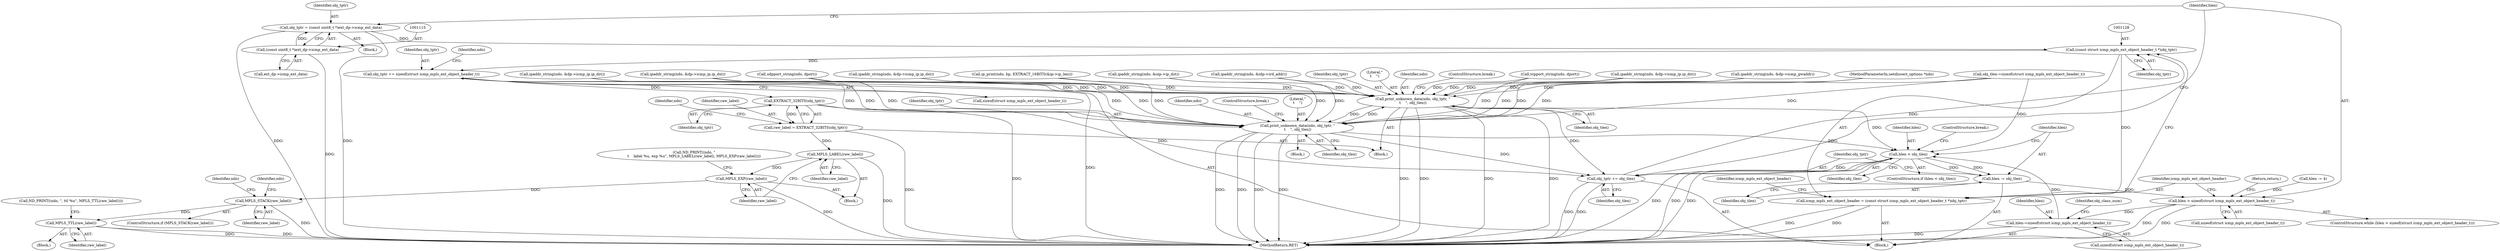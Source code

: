 digraph "0_tcpdump_2b62d1dda41590db29368ec7ba5f4faf3464765a@pointer" {
"1001112" [label="(Call,obj_tptr = (const uint8_t *)ext_dp->icmp_ext_data)"];
"1001114" [label="(Call,(const uint8_t *)ext_dp->icmp_ext_data)"];
"1001127" [label="(Call,(const struct icmp_mpls_ext_object_header_t *)obj_tptr)"];
"1001125" [label="(Call,icmp_mpls_ext_object_header = (const struct icmp_mpls_ext_object_header_t *)obj_tptr)"];
"1001149" [label="(Call,obj_tptr += sizeof(struct icmp_mpls_ext_object_header_t))"];
"1001201" [label="(Call,EXTRACT_32BITS(obj_tptr))"];
"1001199" [label="(Call,raw_label = EXTRACT_32BITS(obj_tptr))"];
"1001209" [label="(Call,MPLS_LABEL(raw_label))"];
"1001211" [label="(Call,MPLS_EXP(raw_label))"];
"1001214" [label="(Call,MPLS_STACK(raw_label))"];
"1001225" [label="(Call,MPLS_TTL(raw_label))"];
"1001251" [label="(Call,obj_tptr += obj_tlen)"];
"1001229" [label="(Call,print_unknown_data(ndo, obj_tptr, \"\n\t    \", obj_tlen))"];
"1001237" [label="(Call,print_unknown_data(ndo, obj_tptr, \"\n\t    \", obj_tlen))"];
"1001244" [label="(Call,hlen < obj_tlen)"];
"1001248" [label="(Call,hlen -= obj_tlen)"];
"1001120" [label="(Call,hlen > sizeof(struct icmp_mpls_ext_object_header_t))"];
"1001168" [label="(Call,hlen-=sizeof(struct icmp_mpls_ext_object_header_t))"];
"1001243" [label="(ControlStructure,if (hlen < obj_tlen))"];
"1001168" [label="(Call,hlen-=sizeof(struct icmp_mpls_ext_object_header_t))"];
"1000311" [label="(Call,udpport_string(ndo, dport))"];
"1001238" [label="(Identifier,ndo)"];
"1001121" [label="(Identifier,hlen)"];
"1001250" [label="(Identifier,obj_tlen)"];
"1001248" [label="(Call,hlen -= obj_tlen)"];
"1001223" [label="(Block,)"];
"1001155" [label="(Identifier,ndo)"];
"1001242" [label="(ControlStructure,break;)"];
"1001260" [label="(MethodReturn,RET)"];
"1001215" [label="(Identifier,raw_label)"];
"1001208" [label="(Block,)"];
"1001122" [label="(Call,sizeof(struct icmp_mpls_ext_object_header_t))"];
"1001237" [label="(Call,print_unknown_data(ndo, obj_tptr, \"\n\t    \", obj_tlen))"];
"1001231" [label="(Identifier,obj_tptr)"];
"1001211" [label="(Call,MPLS_EXP(raw_label))"];
"1000383" [label="(Call,ipaddr_string(ndo, &dp->icmp_ip.ip_dst))"];
"1001214" [label="(Call,MPLS_STACK(raw_label))"];
"1001114" [label="(Call,(const uint8_t *)ext_dp->icmp_ext_data)"];
"1001199" [label="(Call,raw_label = EXTRACT_32BITS(obj_tptr))"];
"1001132" [label="(Identifier,icmp_mpls_ext_object_header)"];
"1001220" [label="(Call,ND_PRINT((ndo, \", ttl %u\", MPLS_TTL(raw_label))))"];
"1001202" [label="(Identifier,obj_tptr)"];
"1001246" [label="(Identifier,obj_tlen)"];
"1001124" [label="(Block,)"];
"1001201" [label="(Call,EXTRACT_32BITS(obj_tptr))"];
"1001193" [label="(Block,)"];
"1001183" [label="(Call,obj_tlen-=sizeof(struct icmp_mpls_ext_object_header_t))"];
"1001252" [label="(Identifier,obj_tptr)"];
"1001251" [label="(Call,obj_tptr += obj_tlen)"];
"1000110" [label="(MethodParameterIn,netdissect_options *ndo)"];
"1001150" [label="(Identifier,obj_tptr)"];
"1001210" [label="(Identifier,raw_label)"];
"1001241" [label="(Identifier,obj_tlen)"];
"1001113" [label="(Identifier,obj_tptr)"];
"1001126" [label="(Identifier,icmp_mpls_ext_object_header)"];
"1001213" [label="(ControlStructure,if (MPLS_STACK(raw_label)))"];
"1001169" [label="(Identifier,hlen)"];
"1000959" [label="(Call,ip_print(ndo, bp, EXTRACT_16BITS(&ip->ip_len)))"];
"1000221" [label="(Call,ipaddr_string(ndo, &dp->icmp_ip.ip_dst))"];
"1001151" [label="(Call,sizeof(struct icmp_mpls_ext_object_header_t))"];
"1001232" [label="(Literal,\"\n\t    \")"];
"1000408" [label="(Call,ipaddr_string(ndo, &dp->icmp_ip.ip_dst))"];
"1000293" [label="(Call,tcpport_string(ndo, dport))"];
"1001203" [label="(Call,ND_PRINT((ndo, \"\n\t    label %u, exp %u\", MPLS_LABEL(raw_label), MPLS_EXP(raw_label))))"];
"1001240" [label="(Literal,\"\n\t    \")"];
"1001218" [label="(Identifier,ndo)"];
"1001254" [label="(Return,return;)"];
"1000323" [label="(Call,ipaddr_string(ndo, &oip->ip_dst))"];
"1000365" [label="(Call,ipaddr_string(ndo, &dp->icmp_ip.ip_dst))"];
"1001253" [label="(Identifier,obj_tlen)"];
"1001209" [label="(Call,MPLS_LABEL(raw_label))"];
"1001205" [label="(Identifier,ndo)"];
"1001245" [label="(Identifier,hlen)"];
"1001233" [label="(Identifier,obj_tlen)"];
"1001119" [label="(ControlStructure,while (hlen > sizeof(struct icmp_mpls_ext_object_header_t)))"];
"1001225" [label="(Call,MPLS_TTL(raw_label))"];
"1001125" [label="(Call,icmp_mpls_ext_object_header = (const struct icmp_mpls_ext_object_header_t *)obj_tptr)"];
"1001200" [label="(Identifier,raw_label)"];
"1001189" [label="(Block,)"];
"1001230" [label="(Identifier,ndo)"];
"1001212" [label="(Identifier,raw_label)"];
"1001234" [label="(ControlStructure,break;)"];
"1001247" [label="(ControlStructure,break;)"];
"1001149" [label="(Call,obj_tptr += sizeof(struct icmp_mpls_ext_object_header_t))"];
"1001109" [label="(Call,hlen -= 4)"];
"1001116" [label="(Call,ext_dp->icmp_ext_data)"];
"1001127" [label="(Call,(const struct icmp_mpls_ext_object_header_t *)obj_tptr)"];
"1001239" [label="(Identifier,obj_tptr)"];
"1001222" [label="(Identifier,ndo)"];
"1001244" [label="(Call,hlen < obj_tlen)"];
"1000987" [label="(Block,)"];
"1001249" [label="(Identifier,hlen)"];
"1001120" [label="(Call,hlen > sizeof(struct icmp_mpls_ext_object_header_t))"];
"1001175" [label="(Identifier,obj_class_num)"];
"1001170" [label="(Call,sizeof(struct icmp_mpls_ext_object_header_t))"];
"1000656" [label="(Call,ipaddr_string(ndo, &idp->ird_addr))"];
"1001229" [label="(Call,print_unknown_data(ndo, obj_tptr, \"\n\t    \", obj_tlen))"];
"1001129" [label="(Identifier,obj_tptr)"];
"1001226" [label="(Identifier,raw_label)"];
"1001112" [label="(Call,obj_tptr = (const uint8_t *)ext_dp->icmp_ext_data)"];
"1000448" [label="(Call,ipaddr_string(ndo, &dp->icmp_gwaddr))"];
"1001112" -> "1000987"  [label="AST: "];
"1001112" -> "1001114"  [label="CFG: "];
"1001113" -> "1001112"  [label="AST: "];
"1001114" -> "1001112"  [label="AST: "];
"1001121" -> "1001112"  [label="CFG: "];
"1001112" -> "1001260"  [label="DDG: "];
"1001112" -> "1001260"  [label="DDG: "];
"1001114" -> "1001112"  [label="DDG: "];
"1001112" -> "1001127"  [label="DDG: "];
"1001114" -> "1001116"  [label="CFG: "];
"1001115" -> "1001114"  [label="AST: "];
"1001116" -> "1001114"  [label="AST: "];
"1001114" -> "1001260"  [label="DDG: "];
"1001127" -> "1001125"  [label="AST: "];
"1001127" -> "1001129"  [label="CFG: "];
"1001128" -> "1001127"  [label="AST: "];
"1001129" -> "1001127"  [label="AST: "];
"1001125" -> "1001127"  [label="CFG: "];
"1001127" -> "1001125"  [label="DDG: "];
"1001251" -> "1001127"  [label="DDG: "];
"1001127" -> "1001149"  [label="DDG: "];
"1001125" -> "1001124"  [label="AST: "];
"1001126" -> "1001125"  [label="AST: "];
"1001132" -> "1001125"  [label="CFG: "];
"1001125" -> "1001260"  [label="DDG: "];
"1001125" -> "1001260"  [label="DDG: "];
"1001149" -> "1001124"  [label="AST: "];
"1001149" -> "1001151"  [label="CFG: "];
"1001150" -> "1001149"  [label="AST: "];
"1001151" -> "1001149"  [label="AST: "];
"1001155" -> "1001149"  [label="CFG: "];
"1001149" -> "1001260"  [label="DDG: "];
"1001149" -> "1001201"  [label="DDG: "];
"1001149" -> "1001229"  [label="DDG: "];
"1001149" -> "1001237"  [label="DDG: "];
"1001201" -> "1001199"  [label="AST: "];
"1001201" -> "1001202"  [label="CFG: "];
"1001202" -> "1001201"  [label="AST: "];
"1001199" -> "1001201"  [label="CFG: "];
"1001201" -> "1001260"  [label="DDG: "];
"1001201" -> "1001199"  [label="DDG: "];
"1001201" -> "1001251"  [label="DDG: "];
"1001199" -> "1001193"  [label="AST: "];
"1001200" -> "1001199"  [label="AST: "];
"1001205" -> "1001199"  [label="CFG: "];
"1001199" -> "1001260"  [label="DDG: "];
"1001199" -> "1001209"  [label="DDG: "];
"1001209" -> "1001208"  [label="AST: "];
"1001209" -> "1001210"  [label="CFG: "];
"1001210" -> "1001209"  [label="AST: "];
"1001212" -> "1001209"  [label="CFG: "];
"1001209" -> "1001260"  [label="DDG: "];
"1001209" -> "1001211"  [label="DDG: "];
"1001211" -> "1001208"  [label="AST: "];
"1001211" -> "1001212"  [label="CFG: "];
"1001212" -> "1001211"  [label="AST: "];
"1001203" -> "1001211"  [label="CFG: "];
"1001211" -> "1001260"  [label="DDG: "];
"1001211" -> "1001214"  [label="DDG: "];
"1001214" -> "1001213"  [label="AST: "];
"1001214" -> "1001215"  [label="CFG: "];
"1001215" -> "1001214"  [label="AST: "];
"1001218" -> "1001214"  [label="CFG: "];
"1001222" -> "1001214"  [label="CFG: "];
"1001214" -> "1001260"  [label="DDG: "];
"1001214" -> "1001225"  [label="DDG: "];
"1001225" -> "1001223"  [label="AST: "];
"1001225" -> "1001226"  [label="CFG: "];
"1001226" -> "1001225"  [label="AST: "];
"1001220" -> "1001225"  [label="CFG: "];
"1001225" -> "1001260"  [label="DDG: "];
"1001225" -> "1001260"  [label="DDG: "];
"1001251" -> "1001124"  [label="AST: "];
"1001251" -> "1001253"  [label="CFG: "];
"1001252" -> "1001251"  [label="AST: "];
"1001253" -> "1001251"  [label="AST: "];
"1001121" -> "1001251"  [label="CFG: "];
"1001251" -> "1001260"  [label="DDG: "];
"1001251" -> "1001260"  [label="DDG: "];
"1001244" -> "1001251"  [label="DDG: "];
"1001237" -> "1001251"  [label="DDG: "];
"1001229" -> "1001251"  [label="DDG: "];
"1001229" -> "1001193"  [label="AST: "];
"1001229" -> "1001233"  [label="CFG: "];
"1001230" -> "1001229"  [label="AST: "];
"1001231" -> "1001229"  [label="AST: "];
"1001232" -> "1001229"  [label="AST: "];
"1001233" -> "1001229"  [label="AST: "];
"1001234" -> "1001229"  [label="CFG: "];
"1001229" -> "1001260"  [label="DDG: "];
"1001229" -> "1001260"  [label="DDG: "];
"1001229" -> "1001260"  [label="DDG: "];
"1001229" -> "1001260"  [label="DDG: "];
"1000311" -> "1001229"  [label="DDG: "];
"1000293" -> "1001229"  [label="DDG: "];
"1000383" -> "1001229"  [label="DDG: "];
"1000408" -> "1001229"  [label="DDG: "];
"1000365" -> "1001229"  [label="DDG: "];
"1000323" -> "1001229"  [label="DDG: "];
"1000656" -> "1001229"  [label="DDG: "];
"1000959" -> "1001229"  [label="DDG: "];
"1001237" -> "1001229"  [label="DDG: "];
"1000221" -> "1001229"  [label="DDG: "];
"1000448" -> "1001229"  [label="DDG: "];
"1000110" -> "1001229"  [label="DDG: "];
"1001183" -> "1001229"  [label="DDG: "];
"1001229" -> "1001237"  [label="DDG: "];
"1001229" -> "1001244"  [label="DDG: "];
"1001237" -> "1001189"  [label="AST: "];
"1001237" -> "1001241"  [label="CFG: "];
"1001238" -> "1001237"  [label="AST: "];
"1001239" -> "1001237"  [label="AST: "];
"1001240" -> "1001237"  [label="AST: "];
"1001241" -> "1001237"  [label="AST: "];
"1001242" -> "1001237"  [label="CFG: "];
"1001237" -> "1001260"  [label="DDG: "];
"1001237" -> "1001260"  [label="DDG: "];
"1001237" -> "1001260"  [label="DDG: "];
"1001237" -> "1001260"  [label="DDG: "];
"1000311" -> "1001237"  [label="DDG: "];
"1000293" -> "1001237"  [label="DDG: "];
"1000383" -> "1001237"  [label="DDG: "];
"1000408" -> "1001237"  [label="DDG: "];
"1000365" -> "1001237"  [label="DDG: "];
"1000323" -> "1001237"  [label="DDG: "];
"1000656" -> "1001237"  [label="DDG: "];
"1000959" -> "1001237"  [label="DDG: "];
"1000221" -> "1001237"  [label="DDG: "];
"1000448" -> "1001237"  [label="DDG: "];
"1000110" -> "1001237"  [label="DDG: "];
"1001183" -> "1001237"  [label="DDG: "];
"1001237" -> "1001244"  [label="DDG: "];
"1001244" -> "1001243"  [label="AST: "];
"1001244" -> "1001246"  [label="CFG: "];
"1001245" -> "1001244"  [label="AST: "];
"1001246" -> "1001244"  [label="AST: "];
"1001247" -> "1001244"  [label="CFG: "];
"1001249" -> "1001244"  [label="CFG: "];
"1001244" -> "1001260"  [label="DDG: "];
"1001244" -> "1001260"  [label="DDG: "];
"1001244" -> "1001260"  [label="DDG: "];
"1001168" -> "1001244"  [label="DDG: "];
"1001183" -> "1001244"  [label="DDG: "];
"1001244" -> "1001248"  [label="DDG: "];
"1001244" -> "1001248"  [label="DDG: "];
"1001248" -> "1001124"  [label="AST: "];
"1001248" -> "1001250"  [label="CFG: "];
"1001249" -> "1001248"  [label="AST: "];
"1001250" -> "1001248"  [label="AST: "];
"1001252" -> "1001248"  [label="CFG: "];
"1001248" -> "1001120"  [label="DDG: "];
"1001120" -> "1001119"  [label="AST: "];
"1001120" -> "1001122"  [label="CFG: "];
"1001121" -> "1001120"  [label="AST: "];
"1001122" -> "1001120"  [label="AST: "];
"1001126" -> "1001120"  [label="CFG: "];
"1001254" -> "1001120"  [label="CFG: "];
"1001120" -> "1001260"  [label="DDG: "];
"1001120" -> "1001260"  [label="DDG: "];
"1001109" -> "1001120"  [label="DDG: "];
"1001120" -> "1001168"  [label="DDG: "];
"1001168" -> "1001124"  [label="AST: "];
"1001168" -> "1001170"  [label="CFG: "];
"1001169" -> "1001168"  [label="AST: "];
"1001170" -> "1001168"  [label="AST: "];
"1001175" -> "1001168"  [label="CFG: "];
"1001168" -> "1001260"  [label="DDG: "];
}
